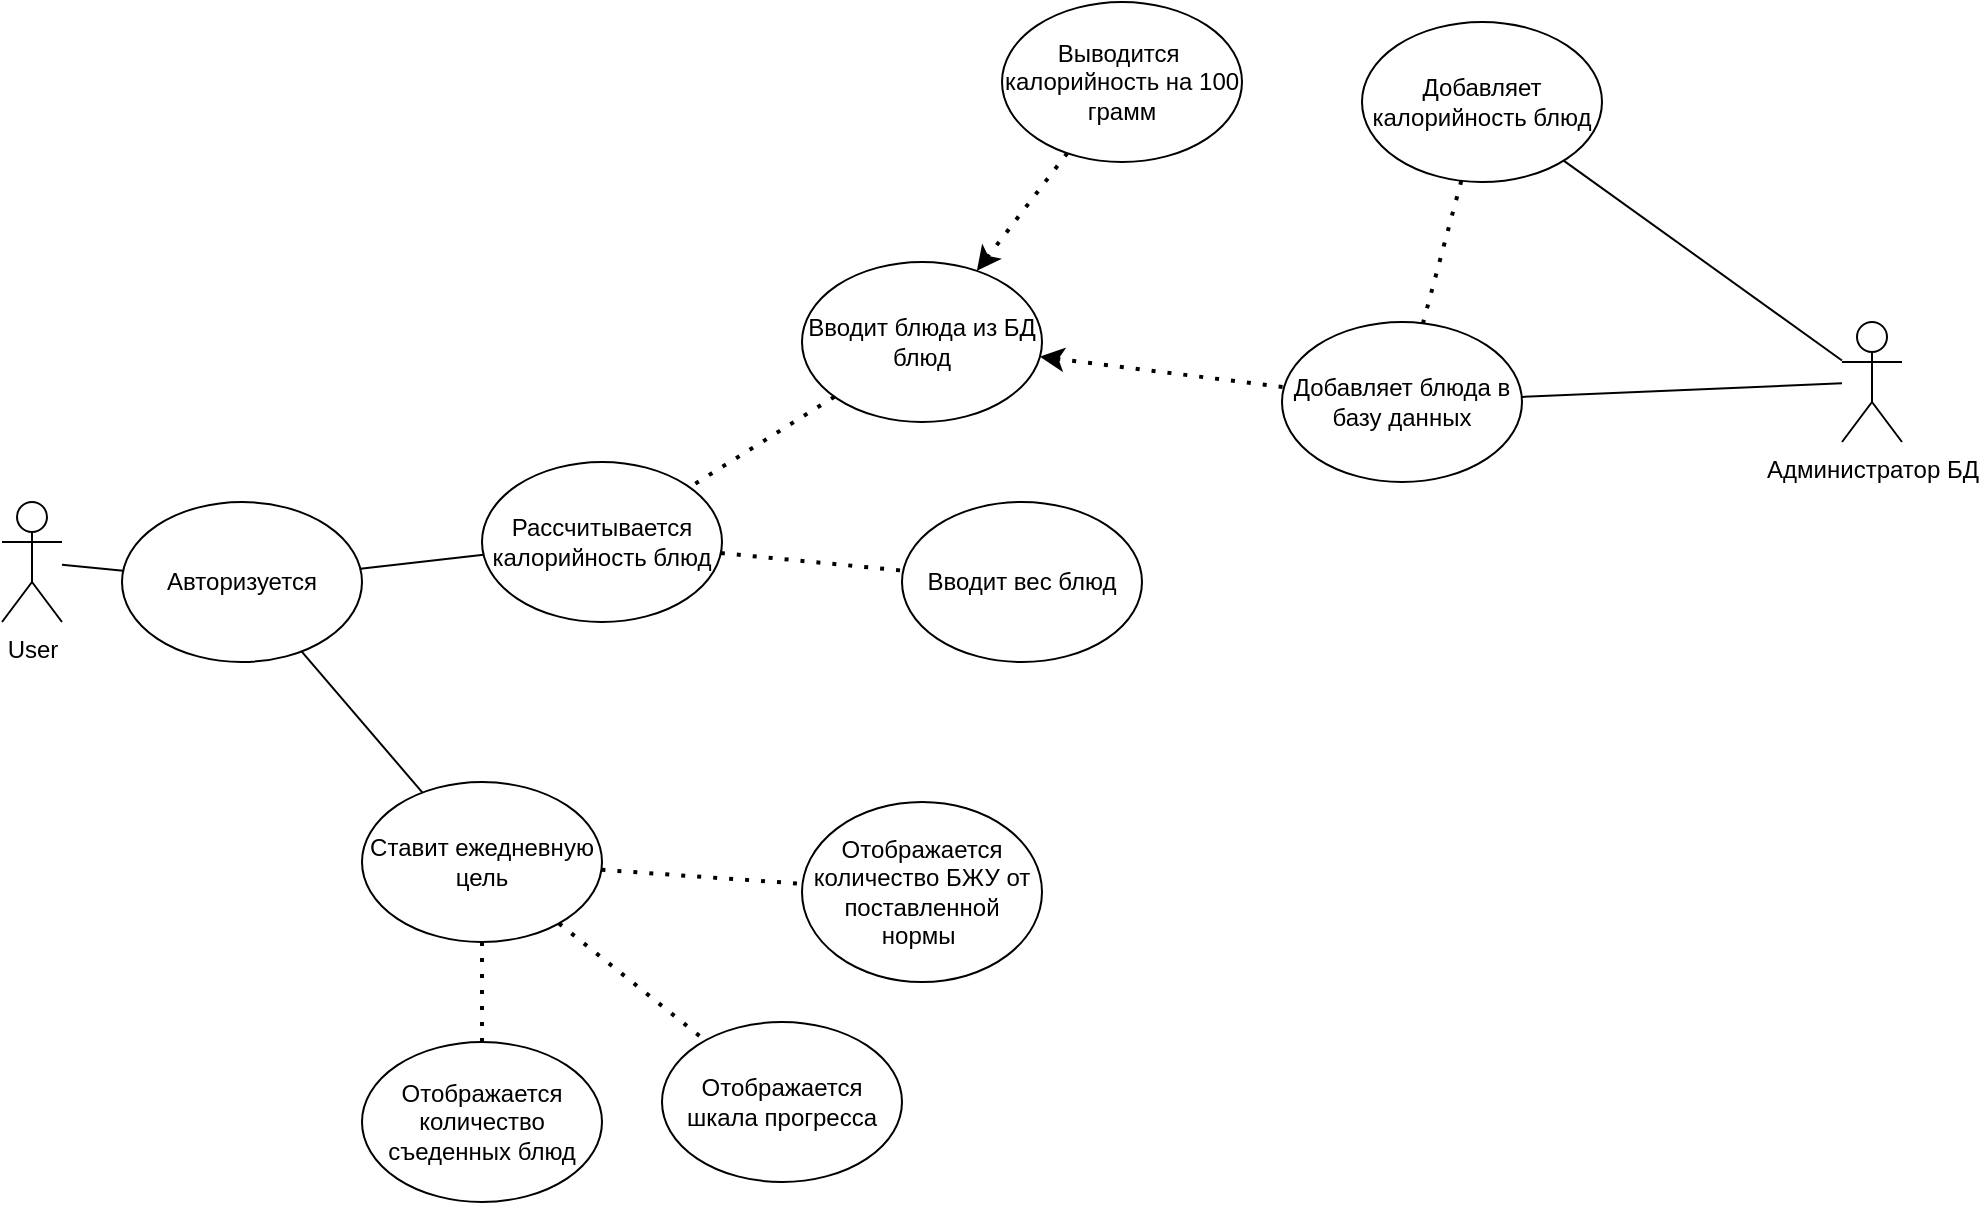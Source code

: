 <mxfile version="24.4.13" type="device">
  <diagram name="Страница — 1" id="5E-G4Now_tC-e3OiuwLp">
    <mxGraphModel dx="2460" dy="763" grid="1" gridSize="10" guides="1" tooltips="1" connect="1" arrows="1" fold="1" page="1" pageScale="1" pageWidth="827" pageHeight="1169" math="0" shadow="0">
      <root>
        <mxCell id="0" />
        <mxCell id="1" parent="0" />
        <mxCell id="jnzo3z-kXBf-AsIeAFTz-1" value="User" style="shape=umlActor;verticalLabelPosition=bottom;verticalAlign=top;html=1;outlineConnect=0;" parent="1" vertex="1">
          <mxGeometry x="-360" y="450" width="30" height="60" as="geometry" />
        </mxCell>
        <mxCell id="jnzo3z-kXBf-AsIeAFTz-26" value="Отображается шкала прогресса" style="ellipse;whiteSpace=wrap;html=1;" parent="1" vertex="1">
          <mxGeometry x="-30" y="710" width="120" height="80" as="geometry" />
        </mxCell>
        <mxCell id="jnzo3z-kXBf-AsIeAFTz-30" value="Выводится&amp;nbsp; калорийность на 100 грамм" style="ellipse;whiteSpace=wrap;html=1;" parent="1" vertex="1">
          <mxGeometry x="140" y="200" width="120" height="80" as="geometry" />
        </mxCell>
        <mxCell id="jnzo3z-kXBf-AsIeAFTz-33" value="Отображается количество БЖУ от поставленной нормы&amp;nbsp;" style="ellipse;whiteSpace=wrap;html=1;" parent="1" vertex="1">
          <mxGeometry x="40" y="600" width="120" height="90" as="geometry" />
        </mxCell>
        <mxCell id="jnzo3z-kXBf-AsIeAFTz-34" value="Ставит ежедневную цель" style="ellipse;whiteSpace=wrap;html=1;" parent="1" vertex="1">
          <mxGeometry x="-180" y="590" width="120" height="80" as="geometry" />
        </mxCell>
        <mxCell id="jnzo3z-kXBf-AsIeAFTz-35" value="Рассчитывается калорийность блюд" style="ellipse;whiteSpace=wrap;html=1;" parent="1" vertex="1">
          <mxGeometry x="-120" y="430" width="120" height="80" as="geometry" />
        </mxCell>
        <mxCell id="jnzo3z-kXBf-AsIeAFTz-36" value="Вводит вес блюд" style="ellipse;whiteSpace=wrap;html=1;" parent="1" vertex="1">
          <mxGeometry x="90" y="450" width="120" height="80" as="geometry" />
        </mxCell>
        <mxCell id="jnzo3z-kXBf-AsIeAFTz-41" value="" style="endArrow=none;html=1;rounded=0;" parent="1" source="jnzo3z-kXBf-AsIeAFTz-34" target="Xbeqn3pjJ_idt0biBpDb-9" edge="1">
          <mxGeometry width="50" height="50" relative="1" as="geometry">
            <mxPoint x="-250" y="580" as="sourcePoint" />
            <mxPoint x="-20" y="680" as="targetPoint" />
          </mxGeometry>
        </mxCell>
        <mxCell id="jnzo3z-kXBf-AsIeAFTz-58" value="Вводит блюда из БД блюд" style="ellipse;whiteSpace=wrap;html=1;" parent="1" vertex="1">
          <mxGeometry x="40" y="330" width="120" height="80" as="geometry" />
        </mxCell>
        <mxCell id="kVgBxiJM-KrMWndX5PiG-1" value="" style="endArrow=none;dashed=1;html=1;dashPattern=1 3;strokeWidth=2;rounded=0;endFill=0;startArrow=classic;startFill=1;" parent="1" source="jnzo3z-kXBf-AsIeAFTz-58" target="jnzo3z-kXBf-AsIeAFTz-30" edge="1">
          <mxGeometry width="50" height="50" relative="1" as="geometry">
            <mxPoint x="324" y="400" as="sourcePoint" />
            <mxPoint x="504" y="460" as="targetPoint" />
          </mxGeometry>
        </mxCell>
        <mxCell id="kVgBxiJM-KrMWndX5PiG-6" value="" style="endArrow=none;dashed=1;html=1;dashPattern=1 3;strokeWidth=2;rounded=0;" parent="1" source="jnzo3z-kXBf-AsIeAFTz-34" target="jnzo3z-kXBf-AsIeAFTz-26" edge="1">
          <mxGeometry width="50" height="50" relative="1" as="geometry">
            <mxPoint x="30" y="540" as="sourcePoint" />
            <mxPoint x="150" y="650" as="targetPoint" />
          </mxGeometry>
        </mxCell>
        <mxCell id="Xbeqn3pjJ_idt0biBpDb-3" value="" style="endArrow=none;html=1;rounded=0;" edge="1" parent="1" source="Xbeqn3pjJ_idt0biBpDb-9" target="jnzo3z-kXBf-AsIeAFTz-1">
          <mxGeometry width="50" height="50" relative="1" as="geometry">
            <mxPoint x="240" y="570" as="sourcePoint" />
            <mxPoint x="40" y="480" as="targetPoint" />
          </mxGeometry>
        </mxCell>
        <mxCell id="Xbeqn3pjJ_idt0biBpDb-4" value="" style="endArrow=none;dashed=1;html=1;dashPattern=1 3;strokeWidth=2;rounded=0;" edge="1" parent="1" source="jnzo3z-kXBf-AsIeAFTz-58" target="jnzo3z-kXBf-AsIeAFTz-35">
          <mxGeometry width="50" height="50" relative="1" as="geometry">
            <mxPoint x="140" y="260" as="sourcePoint" />
            <mxPoint x="260" y="370" as="targetPoint" />
          </mxGeometry>
        </mxCell>
        <mxCell id="Xbeqn3pjJ_idt0biBpDb-5" value="" style="endArrow=none;dashed=1;html=1;dashPattern=1 3;strokeWidth=2;rounded=0;" edge="1" parent="1" source="jnzo3z-kXBf-AsIeAFTz-35" target="jnzo3z-kXBf-AsIeAFTz-36">
          <mxGeometry width="50" height="50" relative="1" as="geometry">
            <mxPoint x="10" y="510" as="sourcePoint" />
            <mxPoint x="130" y="620" as="targetPoint" />
          </mxGeometry>
        </mxCell>
        <mxCell id="Xbeqn3pjJ_idt0biBpDb-6" value="" style="endArrow=none;dashed=1;html=1;dashPattern=1 3;strokeWidth=2;rounded=0;" edge="1" parent="1" source="jnzo3z-kXBf-AsIeAFTz-34" target="jnzo3z-kXBf-AsIeAFTz-33">
          <mxGeometry width="50" height="50" relative="1" as="geometry">
            <mxPoint x="-56" y="750" as="sourcePoint" />
            <mxPoint x="140" y="768" as="targetPoint" />
          </mxGeometry>
        </mxCell>
        <mxCell id="Xbeqn3pjJ_idt0biBpDb-7" value="" style="endArrow=none;dashed=1;html=1;dashPattern=1 3;strokeWidth=2;rounded=0;" edge="1" parent="1" source="jnzo3z-kXBf-AsIeAFTz-34" target="Xbeqn3pjJ_idt0biBpDb-8">
          <mxGeometry width="50" height="50" relative="1" as="geometry">
            <mxPoint x="10" y="800" as="sourcePoint" />
            <mxPoint x="-60" y="800" as="targetPoint" />
          </mxGeometry>
        </mxCell>
        <mxCell id="Xbeqn3pjJ_idt0biBpDb-8" value="Отображается количество съеденных блюд" style="ellipse;whiteSpace=wrap;html=1;" vertex="1" parent="1">
          <mxGeometry x="-180" y="720" width="120" height="80" as="geometry" />
        </mxCell>
        <mxCell id="Xbeqn3pjJ_idt0biBpDb-10" value="" style="endArrow=none;html=1;rounded=0;" edge="1" parent="1" source="jnzo3z-kXBf-AsIeAFTz-35" target="Xbeqn3pjJ_idt0biBpDb-9">
          <mxGeometry width="50" height="50" relative="1" as="geometry">
            <mxPoint x="-100" y="480" as="sourcePoint" />
            <mxPoint x="-330" y="480" as="targetPoint" />
          </mxGeometry>
        </mxCell>
        <mxCell id="Xbeqn3pjJ_idt0biBpDb-9" value="Авторизуется" style="ellipse;whiteSpace=wrap;html=1;" vertex="1" parent="1">
          <mxGeometry x="-300" y="450" width="120" height="80" as="geometry" />
        </mxCell>
        <mxCell id="Xbeqn3pjJ_idt0biBpDb-11" value="Администратор БД" style="shape=umlActor;verticalLabelPosition=bottom;verticalAlign=top;html=1;outlineConnect=0;" vertex="1" parent="1">
          <mxGeometry x="560" y="360" width="30" height="60" as="geometry" />
        </mxCell>
        <mxCell id="Xbeqn3pjJ_idt0biBpDb-16" value="Добавляет блюда в базу данных" style="ellipse;whiteSpace=wrap;html=1;" vertex="1" parent="1">
          <mxGeometry x="280" y="360" width="120" height="80" as="geometry" />
        </mxCell>
        <mxCell id="Xbeqn3pjJ_idt0biBpDb-17" value="" style="endArrow=none;html=1;rounded=0;" edge="1" parent="1" source="Xbeqn3pjJ_idt0biBpDb-11" target="Xbeqn3pjJ_idt0biBpDb-16">
          <mxGeometry width="50" height="50" relative="1" as="geometry">
            <mxPoint x="-289" y="495" as="sourcePoint" />
            <mxPoint x="440" y="370" as="targetPoint" />
          </mxGeometry>
        </mxCell>
        <mxCell id="Xbeqn3pjJ_idt0biBpDb-19" value="" style="endArrow=none;html=1;rounded=0;" edge="1" parent="1" source="Xbeqn3pjJ_idt0biBpDb-11" target="Xbeqn3pjJ_idt0biBpDb-20">
          <mxGeometry width="50" height="50" relative="1" as="geometry">
            <mxPoint x="630" y="352" as="sourcePoint" />
            <mxPoint x="460" y="460" as="targetPoint" />
          </mxGeometry>
        </mxCell>
        <mxCell id="Xbeqn3pjJ_idt0biBpDb-20" value="Добавляет калорийность блюд" style="ellipse;whiteSpace=wrap;html=1;" vertex="1" parent="1">
          <mxGeometry x="320" y="210" width="120" height="80" as="geometry" />
        </mxCell>
        <mxCell id="Xbeqn3pjJ_idt0biBpDb-21" value="" style="endArrow=none;dashed=1;html=1;dashPattern=1 3;strokeWidth=2;rounded=0;" edge="1" parent="1" source="Xbeqn3pjJ_idt0biBpDb-20" target="Xbeqn3pjJ_idt0biBpDb-16">
          <mxGeometry width="50" height="50" relative="1" as="geometry">
            <mxPoint x="320" y="380" as="sourcePoint" />
            <mxPoint x="170" y="380" as="targetPoint" />
          </mxGeometry>
        </mxCell>
        <mxCell id="Xbeqn3pjJ_idt0biBpDb-25" value="" style="endArrow=none;dashed=1;html=1;dashPattern=1 3;strokeWidth=2;rounded=0;endFill=0;startArrow=classic;startFill=1;" edge="1" parent="1" source="jnzo3z-kXBf-AsIeAFTz-58" target="Xbeqn3pjJ_idt0biBpDb-16">
          <mxGeometry width="50" height="50" relative="1" as="geometry">
            <mxPoint x="214" y="419" as="sourcePoint" />
            <mxPoint x="260" y="361" as="targetPoint" />
          </mxGeometry>
        </mxCell>
      </root>
    </mxGraphModel>
  </diagram>
</mxfile>
